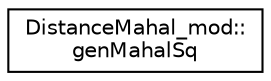 digraph "Graphical Class Hierarchy"
{
 // LATEX_PDF_SIZE
  edge [fontname="Helvetica",fontsize="10",labelfontname="Helvetica",labelfontsize="10"];
  node [fontname="Helvetica",fontsize="10",shape=record];
  rankdir="LR";
  Node0 [label="DistanceMahal_mod::\lgenMahalSq",height=0.2,width=0.4,color="black", fillcolor="white", style="filled",URL="$interfaceDistanceMahal__mod_1_1genMahalSq.html",tooltip=" "];
}
